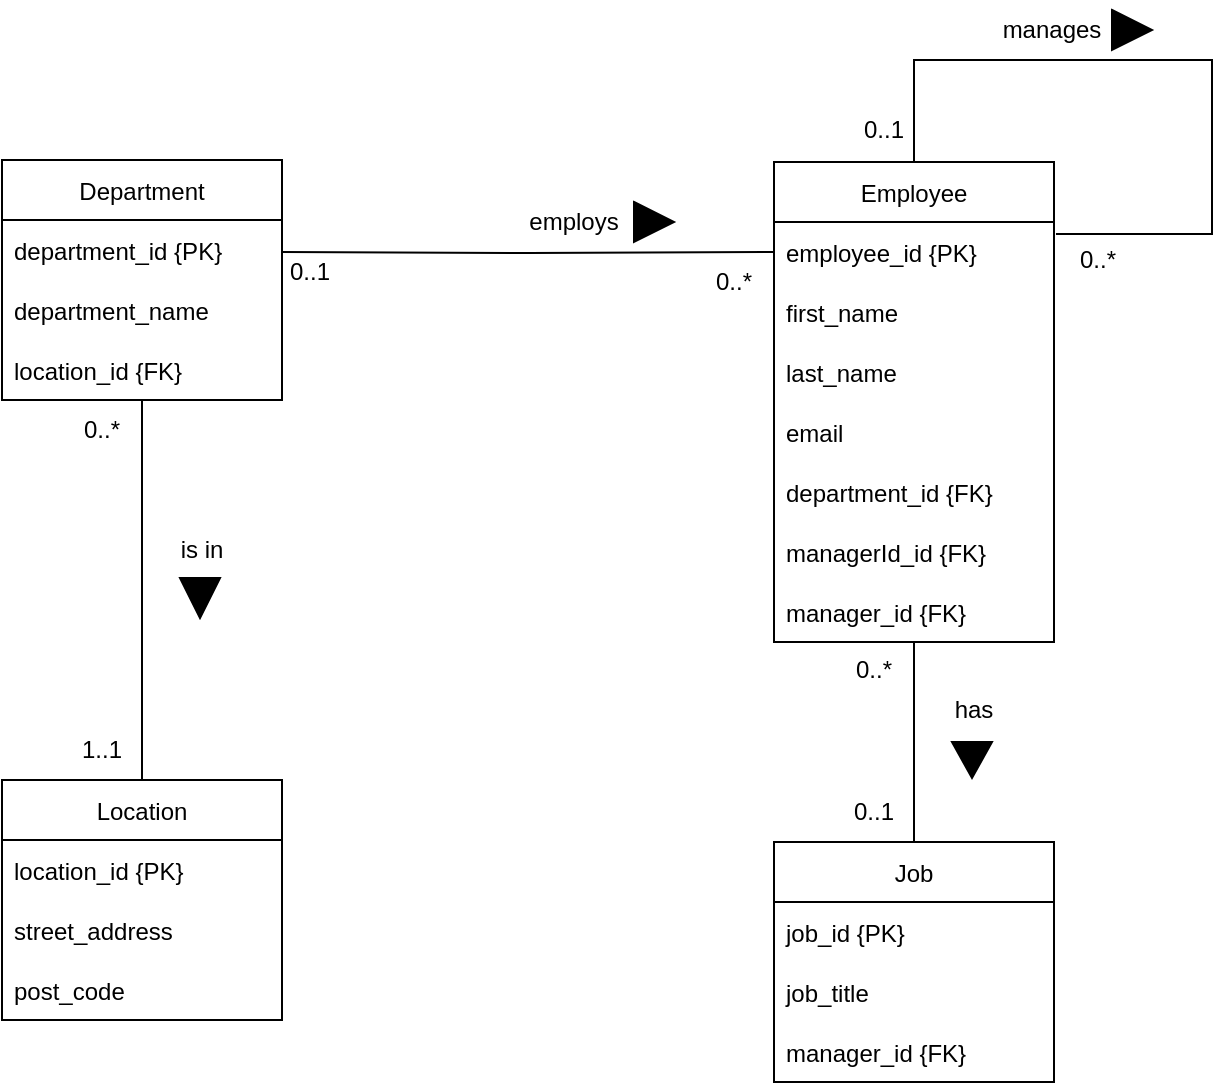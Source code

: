 <mxfile version="15.8.6" type="github" pages="2">
  <diagram id="wO-Hv5fYxEqQqqzBDX1r" name="attempt 1">
    <mxGraphModel dx="830" dy="744" grid="1" gridSize="10" guides="1" tooltips="1" connect="1" arrows="1" fold="1" page="1" pageScale="1" pageWidth="850" pageHeight="1100" math="0" shadow="0">
      <root>
        <mxCell id="0" />
        <mxCell id="1" parent="0" />
        <mxCell id="COrSosFsCR_IvFb1Dk6T-1" value="Department" style="swimlane;fontStyle=0;childLayout=stackLayout;horizontal=1;startSize=30;horizontalStack=0;resizeParent=1;resizeParentMax=0;resizeLast=0;collapsible=1;marginBottom=0;" parent="1" vertex="1">
          <mxGeometry x="75" y="120" width="140" height="120" as="geometry" />
        </mxCell>
        <mxCell id="COrSosFsCR_IvFb1Dk6T-2" value="department_id {PK}" style="text;strokeColor=none;fillColor=none;align=left;verticalAlign=middle;spacingLeft=4;spacingRight=4;overflow=hidden;points=[[0,0.5],[1,0.5]];portConstraint=eastwest;rotatable=0;" parent="COrSosFsCR_IvFb1Dk6T-1" vertex="1">
          <mxGeometry y="30" width="140" height="30" as="geometry" />
        </mxCell>
        <mxCell id="COrSosFsCR_IvFb1Dk6T-3" value="department_name" style="text;strokeColor=none;fillColor=none;align=left;verticalAlign=middle;spacingLeft=4;spacingRight=4;overflow=hidden;points=[[0,0.5],[1,0.5]];portConstraint=eastwest;rotatable=0;" parent="COrSosFsCR_IvFb1Dk6T-1" vertex="1">
          <mxGeometry y="60" width="140" height="30" as="geometry" />
        </mxCell>
        <mxCell id="COrSosFsCR_IvFb1Dk6T-52" value="location_id {FK}" style="text;strokeColor=none;fillColor=none;align=left;verticalAlign=middle;spacingLeft=4;spacingRight=4;overflow=hidden;points=[[0,0.5],[1,0.5]];portConstraint=eastwest;rotatable=0;" parent="COrSosFsCR_IvFb1Dk6T-1" vertex="1">
          <mxGeometry y="90" width="140" height="30" as="geometry" />
        </mxCell>
        <mxCell id="COrSosFsCR_IvFb1Dk6T-5" value="Employee" style="swimlane;fontStyle=0;childLayout=stackLayout;horizontal=1;startSize=30;horizontalStack=0;resizeParent=1;resizeParentMax=0;resizeLast=0;collapsible=1;marginBottom=0;" parent="1" vertex="1">
          <mxGeometry x="461" y="121" width="140" height="240" as="geometry" />
        </mxCell>
        <mxCell id="COrSosFsCR_IvFb1Dk6T-6" value="employee_id {PK}" style="text;strokeColor=none;fillColor=none;align=left;verticalAlign=middle;spacingLeft=4;spacingRight=4;overflow=hidden;points=[[0,0.5],[1,0.5]];portConstraint=eastwest;rotatable=0;" parent="COrSosFsCR_IvFb1Dk6T-5" vertex="1">
          <mxGeometry y="30" width="140" height="30" as="geometry" />
        </mxCell>
        <mxCell id="COrSosFsCR_IvFb1Dk6T-7" value="first_name" style="text;strokeColor=none;fillColor=none;align=left;verticalAlign=middle;spacingLeft=4;spacingRight=4;overflow=hidden;points=[[0,0.5],[1,0.5]];portConstraint=eastwest;rotatable=0;" parent="COrSosFsCR_IvFb1Dk6T-5" vertex="1">
          <mxGeometry y="60" width="140" height="30" as="geometry" />
        </mxCell>
        <mxCell id="COrSosFsCR_IvFb1Dk6T-8" value="last_name" style="text;strokeColor=none;fillColor=none;align=left;verticalAlign=middle;spacingLeft=4;spacingRight=4;overflow=hidden;points=[[0,0.5],[1,0.5]];portConstraint=eastwest;rotatable=0;" parent="COrSosFsCR_IvFb1Dk6T-5" vertex="1">
          <mxGeometry y="90" width="140" height="30" as="geometry" />
        </mxCell>
        <mxCell id="COrSosFsCR_IvFb1Dk6T-20" value="email" style="text;strokeColor=none;fillColor=none;align=left;verticalAlign=middle;spacingLeft=4;spacingRight=4;overflow=hidden;points=[[0,0.5],[1,0.5]];portConstraint=eastwest;rotatable=0;" parent="COrSosFsCR_IvFb1Dk6T-5" vertex="1">
          <mxGeometry y="120" width="140" height="30" as="geometry" />
        </mxCell>
        <mxCell id="COrSosFsCR_IvFb1Dk6T-21" value="department_id {FK}" style="text;strokeColor=none;fillColor=none;align=left;verticalAlign=middle;spacingLeft=4;spacingRight=4;overflow=hidden;points=[[0,0.5],[1,0.5]];portConstraint=eastwest;rotatable=0;" parent="COrSosFsCR_IvFb1Dk6T-5" vertex="1">
          <mxGeometry y="150" width="140" height="30" as="geometry" />
        </mxCell>
        <mxCell id="COrSosFsCR_IvFb1Dk6T-38" value="managerId_id {FK}" style="text;strokeColor=none;fillColor=none;align=left;verticalAlign=middle;spacingLeft=4;spacingRight=4;overflow=hidden;points=[[0,0.5],[1,0.5]];portConstraint=eastwest;rotatable=0;" parent="COrSosFsCR_IvFb1Dk6T-5" vertex="1">
          <mxGeometry y="180" width="140" height="30" as="geometry" />
        </mxCell>
        <mxCell id="COrSosFsCR_IvFb1Dk6T-63" value="manager_id {FK}" style="text;strokeColor=none;fillColor=none;align=left;verticalAlign=middle;spacingLeft=4;spacingRight=4;overflow=hidden;points=[[0,0.5],[1,0.5]];portConstraint=eastwest;rotatable=0;" parent="COrSosFsCR_IvFb1Dk6T-5" vertex="1">
          <mxGeometry y="210" width="140" height="30" as="geometry" />
        </mxCell>
        <mxCell id="COrSosFsCR_IvFb1Dk6T-66" style="edgeStyle=orthogonalEdgeStyle;rounded=0;orthogonalLoop=1;jettySize=auto;html=1;entryX=1.007;entryY=0.2;entryDx=0;entryDy=0;entryPerimeter=0;endArrow=none;endFill=0;" parent="COrSosFsCR_IvFb1Dk6T-5" source="COrSosFsCR_IvFb1Dk6T-5" target="COrSosFsCR_IvFb1Dk6T-6" edge="1">
          <mxGeometry relative="1" as="geometry">
            <Array as="points">
              <mxPoint x="70" y="-51" />
              <mxPoint x="219" y="-51" />
              <mxPoint x="219" y="36" />
            </Array>
          </mxGeometry>
        </mxCell>
        <mxCell id="COrSosFsCR_IvFb1Dk6T-10" style="edgeStyle=orthogonalEdgeStyle;rounded=0;orthogonalLoop=1;jettySize=auto;html=1;endArrow=none;endFill=0;" parent="1" target="COrSosFsCR_IvFb1Dk6T-6" edge="1">
          <mxGeometry relative="1" as="geometry">
            <mxPoint x="215" y="166" as="sourcePoint" />
            <mxPoint x="385" y="166" as="targetPoint" />
          </mxGeometry>
        </mxCell>
        <mxCell id="COrSosFsCR_IvFb1Dk6T-11" value="employs" style="text;html=1;strokeColor=none;fillColor=none;align=center;verticalAlign=middle;whiteSpace=wrap;rounded=0;" parent="1" vertex="1">
          <mxGeometry x="331" y="136" width="60" height="30" as="geometry" />
        </mxCell>
        <mxCell id="COrSosFsCR_IvFb1Dk6T-12" value="" style="triangle;whiteSpace=wrap;html=1;fillColor=#000000;" parent="1" vertex="1">
          <mxGeometry x="391" y="141" width="20" height="20" as="geometry" />
        </mxCell>
        <mxCell id="COrSosFsCR_IvFb1Dk6T-13" value="0..*" style="text;html=1;strokeColor=none;fillColor=none;align=center;verticalAlign=middle;whiteSpace=wrap;rounded=0;" parent="1" vertex="1">
          <mxGeometry x="411" y="166" width="60" height="30" as="geometry" />
        </mxCell>
        <mxCell id="COrSosFsCR_IvFb1Dk6T-18" value="0..1" style="text;html=1;strokeColor=none;fillColor=none;align=center;verticalAlign=middle;whiteSpace=wrap;rounded=0;" parent="1" vertex="1">
          <mxGeometry x="199" y="161" width="60" height="30" as="geometry" />
        </mxCell>
        <mxCell id="COrSosFsCR_IvFb1Dk6T-47" style="edgeStyle=orthogonalEdgeStyle;rounded=0;orthogonalLoop=1;jettySize=auto;html=1;exitX=0.5;exitY=0;exitDx=0;exitDy=0;endArrow=none;endFill=0;" parent="1" source="COrSosFsCR_IvFb1Dk6T-40" target="COrSosFsCR_IvFb1Dk6T-1" edge="1">
          <mxGeometry relative="1" as="geometry" />
        </mxCell>
        <mxCell id="COrSosFsCR_IvFb1Dk6T-40" value="Location" style="swimlane;fontStyle=0;childLayout=stackLayout;horizontal=1;startSize=30;horizontalStack=0;resizeParent=1;resizeParentMax=0;resizeLast=0;collapsible=1;marginBottom=0;" parent="1" vertex="1">
          <mxGeometry x="75" y="430" width="140" height="120" as="geometry" />
        </mxCell>
        <mxCell id="COrSosFsCR_IvFb1Dk6T-41" value="location_id {PK}" style="text;strokeColor=none;fillColor=none;align=left;verticalAlign=middle;spacingLeft=4;spacingRight=4;overflow=hidden;points=[[0,0.5],[1,0.5]];portConstraint=eastwest;rotatable=0;" parent="COrSosFsCR_IvFb1Dk6T-40" vertex="1">
          <mxGeometry y="30" width="140" height="30" as="geometry" />
        </mxCell>
        <mxCell id="COrSosFsCR_IvFb1Dk6T-42" value="street_address" style="text;strokeColor=none;fillColor=none;align=left;verticalAlign=middle;spacingLeft=4;spacingRight=4;overflow=hidden;points=[[0,0.5],[1,0.5]];portConstraint=eastwest;rotatable=0;" parent="COrSosFsCR_IvFb1Dk6T-40" vertex="1">
          <mxGeometry y="60" width="140" height="30" as="geometry" />
        </mxCell>
        <mxCell id="COrSosFsCR_IvFb1Dk6T-43" value="post_code" style="text;strokeColor=none;fillColor=none;align=left;verticalAlign=middle;spacingLeft=4;spacingRight=4;overflow=hidden;points=[[0,0.5],[1,0.5]];portConstraint=eastwest;rotatable=0;" parent="COrSosFsCR_IvFb1Dk6T-40" vertex="1">
          <mxGeometry y="90" width="140" height="30" as="geometry" />
        </mxCell>
        <mxCell id="COrSosFsCR_IvFb1Dk6T-48" value="is in" style="text;html=1;strokeColor=none;fillColor=none;align=center;verticalAlign=middle;whiteSpace=wrap;rounded=0;" parent="1" vertex="1">
          <mxGeometry x="145" y="300" width="60" height="30" as="geometry" />
        </mxCell>
        <mxCell id="COrSosFsCR_IvFb1Dk6T-49" value="" style="triangle;whiteSpace=wrap;html=1;fillColor=#000000;direction=south;" parent="1" vertex="1">
          <mxGeometry x="164" y="329" width="20" height="20" as="geometry" />
        </mxCell>
        <mxCell id="COrSosFsCR_IvFb1Dk6T-50" value="0..*" style="text;html=1;strokeColor=none;fillColor=none;align=center;verticalAlign=middle;whiteSpace=wrap;rounded=0;" parent="1" vertex="1">
          <mxGeometry x="95" y="240" width="60" height="30" as="geometry" />
        </mxCell>
        <mxCell id="COrSosFsCR_IvFb1Dk6T-51" value="1..1" style="text;html=1;strokeColor=none;fillColor=none;align=center;verticalAlign=middle;whiteSpace=wrap;rounded=0;" parent="1" vertex="1">
          <mxGeometry x="95" y="400" width="60" height="30" as="geometry" />
        </mxCell>
        <mxCell id="COrSosFsCR_IvFb1Dk6T-57" style="edgeStyle=orthogonalEdgeStyle;rounded=0;orthogonalLoop=1;jettySize=auto;html=1;endArrow=none;endFill=0;" parent="1" source="COrSosFsCR_IvFb1Dk6T-53" edge="1">
          <mxGeometry relative="1" as="geometry">
            <mxPoint x="531" y="361" as="targetPoint" />
          </mxGeometry>
        </mxCell>
        <mxCell id="COrSosFsCR_IvFb1Dk6T-53" value="Job" style="swimlane;fontStyle=0;childLayout=stackLayout;horizontal=1;startSize=30;horizontalStack=0;resizeParent=1;resizeParentMax=0;resizeLast=0;collapsible=1;marginBottom=0;" parent="1" vertex="1">
          <mxGeometry x="461" y="461" width="140" height="120" as="geometry" />
        </mxCell>
        <mxCell id="COrSosFsCR_IvFb1Dk6T-54" value="job_id {PK}" style="text;strokeColor=none;fillColor=none;align=left;verticalAlign=middle;spacingLeft=4;spacingRight=4;overflow=hidden;points=[[0,0.5],[1,0.5]];portConstraint=eastwest;rotatable=0;" parent="COrSosFsCR_IvFb1Dk6T-53" vertex="1">
          <mxGeometry y="30" width="140" height="30" as="geometry" />
        </mxCell>
        <mxCell id="COrSosFsCR_IvFb1Dk6T-55" value="job_title" style="text;strokeColor=none;fillColor=none;align=left;verticalAlign=middle;spacingLeft=4;spacingRight=4;overflow=hidden;points=[[0,0.5],[1,0.5]];portConstraint=eastwest;rotatable=0;" parent="COrSosFsCR_IvFb1Dk6T-53" vertex="1">
          <mxGeometry y="60" width="140" height="30" as="geometry" />
        </mxCell>
        <mxCell id="COrSosFsCR_IvFb1Dk6T-62" value="manager_id {FK}" style="text;strokeColor=none;fillColor=none;align=left;verticalAlign=middle;spacingLeft=4;spacingRight=4;overflow=hidden;points=[[0,0.5],[1,0.5]];portConstraint=eastwest;rotatable=0;" parent="COrSosFsCR_IvFb1Dk6T-53" vertex="1">
          <mxGeometry y="90" width="140" height="30" as="geometry" />
        </mxCell>
        <mxCell id="COrSosFsCR_IvFb1Dk6T-58" value="has" style="text;html=1;strokeColor=none;fillColor=none;align=center;verticalAlign=middle;whiteSpace=wrap;rounded=0;" parent="1" vertex="1">
          <mxGeometry x="531" y="380" width="60" height="30" as="geometry" />
        </mxCell>
        <mxCell id="COrSosFsCR_IvFb1Dk6T-59" value="" style="triangle;whiteSpace=wrap;html=1;fillColor=#000000;direction=south;" parent="1" vertex="1">
          <mxGeometry x="550" y="411" width="20" height="18" as="geometry" />
        </mxCell>
        <mxCell id="COrSosFsCR_IvFb1Dk6T-60" value="0..*" style="text;html=1;strokeColor=none;fillColor=none;align=center;verticalAlign=middle;whiteSpace=wrap;rounded=0;" parent="1" vertex="1">
          <mxGeometry x="481" y="360" width="60" height="30" as="geometry" />
        </mxCell>
        <mxCell id="COrSosFsCR_IvFb1Dk6T-61" value="0..1" style="text;html=1;strokeColor=none;fillColor=none;align=center;verticalAlign=middle;whiteSpace=wrap;rounded=0;" parent="1" vertex="1">
          <mxGeometry x="481" y="431" width="60" height="30" as="geometry" />
        </mxCell>
        <mxCell id="COrSosFsCR_IvFb1Dk6T-67" value="manages" style="text;html=1;strokeColor=none;fillColor=none;align=center;verticalAlign=middle;whiteSpace=wrap;rounded=0;" parent="1" vertex="1">
          <mxGeometry x="570" y="40" width="60" height="30" as="geometry" />
        </mxCell>
        <mxCell id="COrSosFsCR_IvFb1Dk6T-68" value="" style="triangle;whiteSpace=wrap;html=1;fillColor=#000000;" parent="1" vertex="1">
          <mxGeometry x="630" y="45" width="20" height="20" as="geometry" />
        </mxCell>
        <mxCell id="COrSosFsCR_IvFb1Dk6T-69" value="0..1" style="text;html=1;strokeColor=none;fillColor=none;align=center;verticalAlign=middle;whiteSpace=wrap;rounded=0;" parent="1" vertex="1">
          <mxGeometry x="486" y="90" width="60" height="30" as="geometry" />
        </mxCell>
        <mxCell id="COrSosFsCR_IvFb1Dk6T-70" value="0..*" style="text;html=1;strokeColor=none;fillColor=none;align=center;verticalAlign=middle;whiteSpace=wrap;rounded=0;" parent="1" vertex="1">
          <mxGeometry x="593" y="155" width="60" height="30" as="geometry" />
        </mxCell>
      </root>
    </mxGraphModel>
  </diagram>
  <diagram id="iHtLv0iu9TztMsNLsgDk" name="Logical Diagram">
    <mxGraphModel dx="830" dy="744" grid="1" gridSize="10" guides="1" tooltips="1" connect="1" arrows="1" fold="1" page="1" pageScale="1" pageWidth="850" pageHeight="1100" math="0" shadow="0">
      <root>
        <mxCell id="mm8GqwEQhwN0BX7VbdvU-0" />
        <mxCell id="mm8GqwEQhwN0BX7VbdvU-1" parent="mm8GqwEQhwN0BX7VbdvU-0" />
        <mxCell id="mm8GqwEQhwN0BX7VbdvU-14" style="edgeStyle=orthogonalEdgeStyle;rounded=0;orthogonalLoop=1;jettySize=auto;html=1;endArrow=none;endFill=0;" edge="1" parent="mm8GqwEQhwN0BX7VbdvU-1" source="mm8GqwEQhwN0BX7VbdvU-2" target="mm8GqwEQhwN0BX7VbdvU-10">
          <mxGeometry relative="1" as="geometry" />
        </mxCell>
        <mxCell id="mm8GqwEQhwN0BX7VbdvU-2" value="departments" style="swimlane;fontStyle=0;childLayout=stackLayout;horizontal=1;startSize=26;horizontalStack=0;resizeParent=1;resizeParentMax=0;resizeLast=0;collapsible=1;marginBottom=0;align=center;fontSize=14;" vertex="1" parent="mm8GqwEQhwN0BX7VbdvU-1">
          <mxGeometry x="40" y="80" width="160" height="116" as="geometry" />
        </mxCell>
        <mxCell id="mm8GqwEQhwN0BX7VbdvU-3" value="department_id {PK}" style="text;strokeColor=none;fillColor=none;spacingLeft=4;spacingRight=4;overflow=hidden;rotatable=0;points=[[0,0.5],[1,0.5]];portConstraint=eastwest;fontSize=12;" vertex="1" parent="mm8GqwEQhwN0BX7VbdvU-2">
          <mxGeometry y="26" width="160" height="30" as="geometry" />
        </mxCell>
        <mxCell id="mm8GqwEQhwN0BX7VbdvU-4" value="department_name" style="text;strokeColor=none;fillColor=none;spacingLeft=4;spacingRight=4;overflow=hidden;rotatable=0;points=[[0,0.5],[1,0.5]];portConstraint=eastwest;fontSize=12;" vertex="1" parent="mm8GqwEQhwN0BX7VbdvU-2">
          <mxGeometry y="56" width="160" height="30" as="geometry" />
        </mxCell>
        <mxCell id="mm8GqwEQhwN0BX7VbdvU-5" value="location_id {FK}" style="text;strokeColor=none;fillColor=none;spacingLeft=4;spacingRight=4;overflow=hidden;rotatable=0;points=[[0,0.5],[1,0.5]];portConstraint=eastwest;fontSize=12;" vertex="1" parent="mm8GqwEQhwN0BX7VbdvU-2">
          <mxGeometry y="86" width="160" height="30" as="geometry" />
        </mxCell>
        <mxCell id="mm8GqwEQhwN0BX7VbdvU-6" value="employees" style="swimlane;fontStyle=0;childLayout=stackLayout;horizontal=1;startSize=26;horizontalStack=0;resizeParent=1;resizeParentMax=0;resizeLast=0;collapsible=1;marginBottom=0;align=center;fontSize=14;" vertex="1" parent="mm8GqwEQhwN0BX7VbdvU-1">
          <mxGeometry x="480" y="80" width="160" height="326" as="geometry" />
        </mxCell>
        <mxCell id="mm8GqwEQhwN0BX7VbdvU-7" value="emplee_id {PK}" style="text;strokeColor=none;fillColor=none;spacingLeft=4;spacingRight=4;overflow=hidden;rotatable=0;points=[[0,0.5],[1,0.5]];portConstraint=eastwest;fontSize=12;" vertex="1" parent="mm8GqwEQhwN0BX7VbdvU-6">
          <mxGeometry y="26" width="160" height="30" as="geometry" />
        </mxCell>
        <mxCell id="mm8GqwEQhwN0BX7VbdvU-8" value="first_name" style="text;strokeColor=none;fillColor=none;spacingLeft=4;spacingRight=4;overflow=hidden;rotatable=0;points=[[0,0.5],[1,0.5]];portConstraint=eastwest;fontSize=12;" vertex="1" parent="mm8GqwEQhwN0BX7VbdvU-6">
          <mxGeometry y="56" width="160" height="30" as="geometry" />
        </mxCell>
        <mxCell id="mm8GqwEQhwN0BX7VbdvU-45" style="edgeStyle=orthogonalEdgeStyle;rounded=0;orthogonalLoop=1;jettySize=auto;html=1;exitX=1;exitY=0.5;exitDx=0;exitDy=0;entryX=0.5;entryY=0;entryDx=0;entryDy=0;endArrow=none;endFill=0;" edge="1" parent="mm8GqwEQhwN0BX7VbdvU-6" source="mm8GqwEQhwN0BX7VbdvU-25" target="mm8GqwEQhwN0BX7VbdvU-6">
          <mxGeometry relative="1" as="geometry">
            <Array as="points">
              <mxPoint x="230" y="101" />
              <mxPoint x="230" y="-40" />
              <mxPoint x="80" y="-40" />
            </Array>
          </mxGeometry>
        </mxCell>
        <mxCell id="mm8GqwEQhwN0BX7VbdvU-25" value="last_name" style="text;strokeColor=none;fillColor=none;spacingLeft=4;spacingRight=4;overflow=hidden;rotatable=0;points=[[0,0.5],[1,0.5]];portConstraint=eastwest;fontSize=12;" vertex="1" parent="mm8GqwEQhwN0BX7VbdvU-6">
          <mxGeometry y="86" width="160" height="30" as="geometry" />
        </mxCell>
        <mxCell id="mm8GqwEQhwN0BX7VbdvU-26" value="email" style="text;strokeColor=none;fillColor=none;spacingLeft=4;spacingRight=4;overflow=hidden;rotatable=0;points=[[0,0.5],[1,0.5]];portConstraint=eastwest;fontSize=12;" vertex="1" parent="mm8GqwEQhwN0BX7VbdvU-6">
          <mxGeometry y="116" width="160" height="30" as="geometry" />
        </mxCell>
        <mxCell id="mm8GqwEQhwN0BX7VbdvU-27" value="phone_number" style="text;strokeColor=none;fillColor=none;spacingLeft=4;spacingRight=4;overflow=hidden;rotatable=0;points=[[0,0.5],[1,0.5]];portConstraint=eastwest;fontSize=12;" vertex="1" parent="mm8GqwEQhwN0BX7VbdvU-6">
          <mxGeometry y="146" width="160" height="30" as="geometry" />
        </mxCell>
        <mxCell id="mm8GqwEQhwN0BX7VbdvU-28" value="hire_date" style="text;strokeColor=none;fillColor=none;spacingLeft=4;spacingRight=4;overflow=hidden;rotatable=0;points=[[0,0.5],[1,0.5]];portConstraint=eastwest;fontSize=12;" vertex="1" parent="mm8GqwEQhwN0BX7VbdvU-6">
          <mxGeometry y="176" width="160" height="30" as="geometry" />
        </mxCell>
        <mxCell id="mm8GqwEQhwN0BX7VbdvU-9" value="salary" style="text;strokeColor=none;fillColor=none;spacingLeft=4;spacingRight=4;overflow=hidden;rotatable=0;points=[[0,0.5],[1,0.5]];portConstraint=eastwest;fontSize=12;" vertex="1" parent="mm8GqwEQhwN0BX7VbdvU-6">
          <mxGeometry y="206" width="160" height="30" as="geometry" />
        </mxCell>
        <mxCell id="mm8GqwEQhwN0BX7VbdvU-29" value="commission_pct" style="text;strokeColor=none;fillColor=none;spacingLeft=4;spacingRight=4;overflow=hidden;rotatable=0;points=[[0,0.5],[1,0.5]];portConstraint=eastwest;fontSize=12;" vertex="1" parent="mm8GqwEQhwN0BX7VbdvU-6">
          <mxGeometry y="236" width="160" height="30" as="geometry" />
        </mxCell>
        <mxCell id="mm8GqwEQhwN0BX7VbdvU-30" value="department_id {FK}" style="text;strokeColor=none;fillColor=none;spacingLeft=4;spacingRight=4;overflow=hidden;rotatable=0;points=[[0,0.5],[1,0.5]];portConstraint=eastwest;fontSize=12;" vertex="1" parent="mm8GqwEQhwN0BX7VbdvU-6">
          <mxGeometry y="266" width="160" height="30" as="geometry" />
        </mxCell>
        <mxCell id="mm8GqwEQhwN0BX7VbdvU-50" value="manager_id {PK}" style="text;strokeColor=none;fillColor=none;spacingLeft=4;spacingRight=4;overflow=hidden;rotatable=0;points=[[0,0.5],[1,0.5]];portConstraint=eastwest;fontSize=12;" vertex="1" parent="mm8GqwEQhwN0BX7VbdvU-6">
          <mxGeometry y="296" width="160" height="30" as="geometry" />
        </mxCell>
        <mxCell id="mm8GqwEQhwN0BX7VbdvU-10" value="departments" style="swimlane;fontStyle=0;childLayout=stackLayout;horizontal=1;startSize=26;horizontalStack=0;resizeParent=1;resizeParentMax=0;resizeLast=0;collapsible=1;marginBottom=0;align=center;fontSize=14;" vertex="1" parent="mm8GqwEQhwN0BX7VbdvU-1">
          <mxGeometry x="40" y="400" width="160" height="116" as="geometry" />
        </mxCell>
        <mxCell id="mm8GqwEQhwN0BX7VbdvU-11" value="department_id {PK}" style="text;strokeColor=none;fillColor=none;spacingLeft=4;spacingRight=4;overflow=hidden;rotatable=0;points=[[0,0.5],[1,0.5]];portConstraint=eastwest;fontSize=12;" vertex="1" parent="mm8GqwEQhwN0BX7VbdvU-10">
          <mxGeometry y="26" width="160" height="30" as="geometry" />
        </mxCell>
        <mxCell id="mm8GqwEQhwN0BX7VbdvU-12" value="department_name" style="text;strokeColor=none;fillColor=none;spacingLeft=4;spacingRight=4;overflow=hidden;rotatable=0;points=[[0,0.5],[1,0.5]];portConstraint=eastwest;fontSize=12;" vertex="1" parent="mm8GqwEQhwN0BX7VbdvU-10">
          <mxGeometry y="56" width="160" height="30" as="geometry" />
        </mxCell>
        <mxCell id="mm8GqwEQhwN0BX7VbdvU-13" value="location_id {FK}" style="text;strokeColor=none;fillColor=none;spacingLeft=4;spacingRight=4;overflow=hidden;rotatable=0;points=[[0,0.5],[1,0.5]];portConstraint=eastwest;fontSize=12;" vertex="1" parent="mm8GqwEQhwN0BX7VbdvU-10">
          <mxGeometry y="86" width="160" height="30" as="geometry" />
        </mxCell>
        <mxCell id="mm8GqwEQhwN0BX7VbdvU-15" value="is in" style="text;html=1;strokeColor=none;fillColor=none;align=center;verticalAlign=middle;whiteSpace=wrap;rounded=0;" vertex="1" parent="mm8GqwEQhwN0BX7VbdvU-1">
          <mxGeometry x="60" y="280" width="60" height="30" as="geometry" />
        </mxCell>
        <mxCell id="mm8GqwEQhwN0BX7VbdvU-16" value="" style="triangle;whiteSpace=wrap;html=1;direction=south;fillColor=#000000;" vertex="1" parent="mm8GqwEQhwN0BX7VbdvU-1">
          <mxGeometry x="80" y="310" width="20" height="20" as="geometry" />
        </mxCell>
        <mxCell id="mm8GqwEQhwN0BX7VbdvU-17" value="0..*" style="text;html=1;strokeColor=none;fillColor=none;align=center;verticalAlign=middle;whiteSpace=wrap;rounded=0;" vertex="1" parent="mm8GqwEQhwN0BX7VbdvU-1">
          <mxGeometry x="110" y="196" width="60" height="30" as="geometry" />
        </mxCell>
        <mxCell id="mm8GqwEQhwN0BX7VbdvU-18" value="1..1" style="text;html=1;strokeColor=none;fillColor=none;align=center;verticalAlign=middle;whiteSpace=wrap;rounded=0;" vertex="1" parent="mm8GqwEQhwN0BX7VbdvU-1">
          <mxGeometry x="110" y="370" width="60" height="30" as="geometry" />
        </mxCell>
        <mxCell id="mm8GqwEQhwN0BX7VbdvU-19" style="edgeStyle=orthogonalEdgeStyle;rounded=0;orthogonalLoop=1;jettySize=auto;html=1;endArrow=none;endFill=0;" edge="1" parent="mm8GqwEQhwN0BX7VbdvU-1" source="mm8GqwEQhwN0BX7VbdvU-4" target="mm8GqwEQhwN0BX7VbdvU-8">
          <mxGeometry relative="1" as="geometry" />
        </mxCell>
        <mxCell id="mm8GqwEQhwN0BX7VbdvU-20" value="emplys" style="text;html=1;strokeColor=none;fillColor=none;align=center;verticalAlign=middle;whiteSpace=wrap;rounded=0;" vertex="1" parent="mm8GqwEQhwN0BX7VbdvU-1">
          <mxGeometry x="300" y="123" width="60" height="30" as="geometry" />
        </mxCell>
        <mxCell id="mm8GqwEQhwN0BX7VbdvU-21" value="" style="triangle;whiteSpace=wrap;html=1;direction=east;fillColor=#000000;" vertex="1" parent="mm8GqwEQhwN0BX7VbdvU-1">
          <mxGeometry x="360" y="128" width="20" height="20" as="geometry" />
        </mxCell>
        <mxCell id="mm8GqwEQhwN0BX7VbdvU-23" value="0..*" style="text;html=1;strokeColor=none;fillColor=none;align=center;verticalAlign=middle;whiteSpace=wrap;rounded=0;" vertex="1" parent="mm8GqwEQhwN0BX7VbdvU-1">
          <mxGeometry x="430" y="150" width="60" height="30" as="geometry" />
        </mxCell>
        <mxCell id="mm8GqwEQhwN0BX7VbdvU-24" value="0..1" style="text;html=1;strokeColor=none;fillColor=none;align=center;verticalAlign=middle;whiteSpace=wrap;rounded=0;" vertex="1" parent="mm8GqwEQhwN0BX7VbdvU-1">
          <mxGeometry x="190" y="150" width="60" height="30" as="geometry" />
        </mxCell>
        <mxCell id="mm8GqwEQhwN0BX7VbdvU-35" style="edgeStyle=orthogonalEdgeStyle;rounded=0;orthogonalLoop=1;jettySize=auto;html=1;endArrow=none;endFill=0;" edge="1" parent="mm8GqwEQhwN0BX7VbdvU-1" source="mm8GqwEQhwN0BX7VbdvU-31" target="mm8GqwEQhwN0BX7VbdvU-6">
          <mxGeometry relative="1" as="geometry">
            <mxPoint x="560" y="410" as="targetPoint" />
          </mxGeometry>
        </mxCell>
        <mxCell id="mm8GqwEQhwN0BX7VbdvU-31" value="departments" style="swimlane;fontStyle=0;childLayout=stackLayout;horizontal=1;startSize=26;horizontalStack=0;resizeParent=1;resizeParentMax=0;resizeLast=0;collapsible=1;marginBottom=0;align=center;fontSize=14;" vertex="1" parent="mm8GqwEQhwN0BX7VbdvU-1">
          <mxGeometry x="480" y="554" width="160" height="116" as="geometry" />
        </mxCell>
        <mxCell id="mm8GqwEQhwN0BX7VbdvU-32" value="department_id {PK}" style="text;strokeColor=none;fillColor=none;spacingLeft=4;spacingRight=4;overflow=hidden;rotatable=0;points=[[0,0.5],[1,0.5]];portConstraint=eastwest;fontSize=12;" vertex="1" parent="mm8GqwEQhwN0BX7VbdvU-31">
          <mxGeometry y="26" width="160" height="30" as="geometry" />
        </mxCell>
        <mxCell id="mm8GqwEQhwN0BX7VbdvU-33" value="department_name" style="text;strokeColor=none;fillColor=none;spacingLeft=4;spacingRight=4;overflow=hidden;rotatable=0;points=[[0,0.5],[1,0.5]];portConstraint=eastwest;fontSize=12;" vertex="1" parent="mm8GqwEQhwN0BX7VbdvU-31">
          <mxGeometry y="56" width="160" height="30" as="geometry" />
        </mxCell>
        <mxCell id="mm8GqwEQhwN0BX7VbdvU-34" value="location_id {FK}" style="text;strokeColor=none;fillColor=none;spacingLeft=4;spacingRight=4;overflow=hidden;rotatable=0;points=[[0,0.5],[1,0.5]];portConstraint=eastwest;fontSize=12;" vertex="1" parent="mm8GqwEQhwN0BX7VbdvU-31">
          <mxGeometry y="86" width="160" height="30" as="geometry" />
        </mxCell>
        <mxCell id="mm8GqwEQhwN0BX7VbdvU-36" value="has" style="text;html=1;strokeColor=none;fillColor=none;align=center;verticalAlign=middle;whiteSpace=wrap;rounded=0;" vertex="1" parent="mm8GqwEQhwN0BX7VbdvU-1">
          <mxGeometry x="550" y="454" width="60" height="30" as="geometry" />
        </mxCell>
        <mxCell id="mm8GqwEQhwN0BX7VbdvU-37" value="" style="triangle;whiteSpace=wrap;html=1;direction=south;fillColor=#000000;" vertex="1" parent="mm8GqwEQhwN0BX7VbdvU-1">
          <mxGeometry x="570" y="484" width="20" height="20" as="geometry" />
        </mxCell>
        <mxCell id="mm8GqwEQhwN0BX7VbdvU-40" value="0..1" style="text;html=1;strokeColor=none;fillColor=none;align=center;verticalAlign=middle;whiteSpace=wrap;rounded=0;" vertex="1" parent="mm8GqwEQhwN0BX7VbdvU-1">
          <mxGeometry x="510" y="524" width="60" height="30" as="geometry" />
        </mxCell>
        <mxCell id="mm8GqwEQhwN0BX7VbdvU-42" value="0..*" style="text;html=1;strokeColor=none;fillColor=none;align=center;verticalAlign=middle;whiteSpace=wrap;rounded=0;" vertex="1" parent="mm8GqwEQhwN0BX7VbdvU-1">
          <mxGeometry x="510" y="410" width="60" height="30" as="geometry" />
        </mxCell>
        <mxCell id="mm8GqwEQhwN0BX7VbdvU-46" value="manages" style="text;html=1;strokeColor=none;fillColor=none;align=center;verticalAlign=middle;whiteSpace=wrap;rounded=0;" vertex="1" parent="mm8GqwEQhwN0BX7VbdvU-1">
          <mxGeometry x="600" y="10" width="60" height="30" as="geometry" />
        </mxCell>
        <mxCell id="mm8GqwEQhwN0BX7VbdvU-47" value="" style="triangle;whiteSpace=wrap;html=1;direction=east;fillColor=#000000;" vertex="1" parent="mm8GqwEQhwN0BX7VbdvU-1">
          <mxGeometry x="660" y="15" width="20" height="20" as="geometry" />
        </mxCell>
        <mxCell id="mm8GqwEQhwN0BX7VbdvU-48" value="0..1" style="text;html=1;strokeColor=none;fillColor=none;align=center;verticalAlign=middle;whiteSpace=wrap;rounded=0;" vertex="1" parent="mm8GqwEQhwN0BX7VbdvU-1">
          <mxGeometry x="510" y="50" width="60" height="30" as="geometry" />
        </mxCell>
        <mxCell id="mm8GqwEQhwN0BX7VbdvU-49" value="0..*" style="text;html=1;strokeColor=none;fillColor=none;align=center;verticalAlign=middle;whiteSpace=wrap;rounded=0;" vertex="1" parent="mm8GqwEQhwN0BX7VbdvU-1">
          <mxGeometry x="630" y="180" width="60" height="30" as="geometry" />
        </mxCell>
      </root>
    </mxGraphModel>
  </diagram>
</mxfile>
